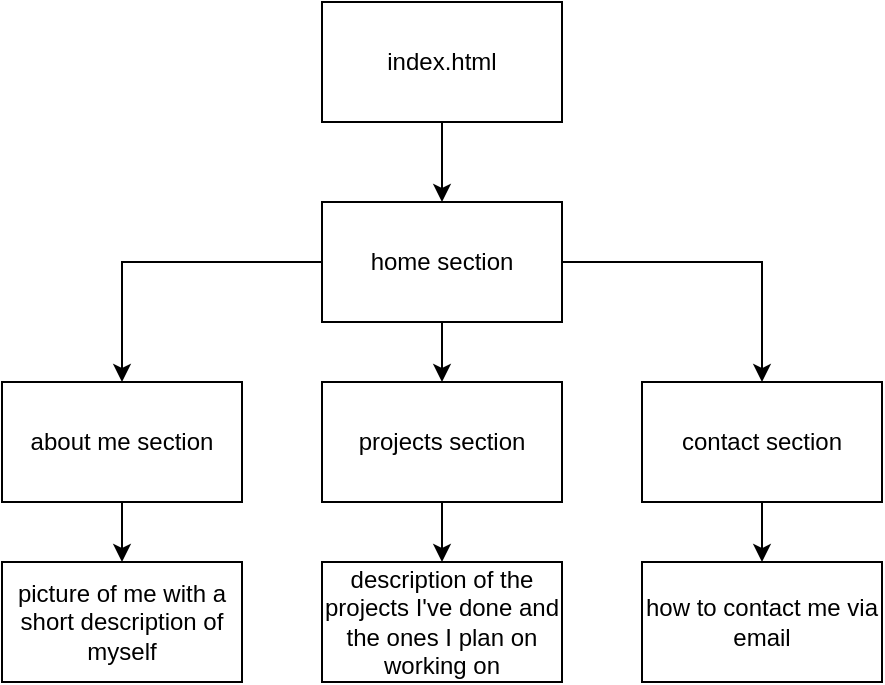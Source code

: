 <mxfile version="14.9.6" type="device"><diagram id="4-CA6sB5ZUhx1vyDoYJv" name="Page-1"><mxGraphModel dx="1086" dy="806" grid="1" gridSize="10" guides="1" tooltips="1" connect="1" arrows="1" fold="1" page="1" pageScale="1" pageWidth="850" pageHeight="1100" math="0" shadow="0"><root><mxCell id="0"/><mxCell id="1" parent="0"/><mxCell id="opydtL6vUuZU9N5w5iak-9" value="" style="edgeStyle=orthogonalEdgeStyle;rounded=0;orthogonalLoop=1;jettySize=auto;html=1;" edge="1" parent="1" source="opydtL6vUuZU9N5w5iak-1" target="opydtL6vUuZU9N5w5iak-2"><mxGeometry relative="1" as="geometry"/></mxCell><mxCell id="opydtL6vUuZU9N5w5iak-1" value="index.html" style="rounded=0;whiteSpace=wrap;html=1;" vertex="1" parent="1"><mxGeometry x="360" y="70" width="120" height="60" as="geometry"/></mxCell><mxCell id="opydtL6vUuZU9N5w5iak-6" value="" style="edgeStyle=orthogonalEdgeStyle;rounded=0;orthogonalLoop=1;jettySize=auto;html=1;" edge="1" parent="1" source="opydtL6vUuZU9N5w5iak-2" target="opydtL6vUuZU9N5w5iak-4"><mxGeometry relative="1" as="geometry"/></mxCell><mxCell id="opydtL6vUuZU9N5w5iak-7" style="edgeStyle=orthogonalEdgeStyle;rounded=0;orthogonalLoop=1;jettySize=auto;html=1;entryX=0.5;entryY=0;entryDx=0;entryDy=0;" edge="1" parent="1" source="opydtL6vUuZU9N5w5iak-2" target="opydtL6vUuZU9N5w5iak-3"><mxGeometry relative="1" as="geometry"/></mxCell><mxCell id="opydtL6vUuZU9N5w5iak-8" style="edgeStyle=orthogonalEdgeStyle;rounded=0;orthogonalLoop=1;jettySize=auto;html=1;entryX=0.5;entryY=0;entryDx=0;entryDy=0;" edge="1" parent="1" source="opydtL6vUuZU9N5w5iak-2" target="opydtL6vUuZU9N5w5iak-5"><mxGeometry relative="1" as="geometry"/></mxCell><mxCell id="opydtL6vUuZU9N5w5iak-2" value="home section" style="rounded=0;whiteSpace=wrap;html=1;" vertex="1" parent="1"><mxGeometry x="360" y="170" width="120" height="60" as="geometry"/></mxCell><mxCell id="opydtL6vUuZU9N5w5iak-12" value="" style="edgeStyle=orthogonalEdgeStyle;rounded=0;orthogonalLoop=1;jettySize=auto;html=1;" edge="1" parent="1" source="opydtL6vUuZU9N5w5iak-3" target="opydtL6vUuZU9N5w5iak-10"><mxGeometry relative="1" as="geometry"/></mxCell><mxCell id="opydtL6vUuZU9N5w5iak-3" value="about me section" style="rounded=0;whiteSpace=wrap;html=1;" vertex="1" parent="1"><mxGeometry x="200" y="260" width="120" height="60" as="geometry"/></mxCell><mxCell id="opydtL6vUuZU9N5w5iak-14" value="" style="edgeStyle=orthogonalEdgeStyle;rounded=0;orthogonalLoop=1;jettySize=auto;html=1;" edge="1" parent="1" source="opydtL6vUuZU9N5w5iak-4" target="opydtL6vUuZU9N5w5iak-11"><mxGeometry relative="1" as="geometry"/></mxCell><mxCell id="opydtL6vUuZU9N5w5iak-4" value="projects section" style="rounded=0;whiteSpace=wrap;html=1;" vertex="1" parent="1"><mxGeometry x="360" y="260" width="120" height="60" as="geometry"/></mxCell><mxCell id="opydtL6vUuZU9N5w5iak-15" value="" style="edgeStyle=orthogonalEdgeStyle;rounded=0;orthogonalLoop=1;jettySize=auto;html=1;" edge="1" parent="1" source="opydtL6vUuZU9N5w5iak-5" target="opydtL6vUuZU9N5w5iak-13"><mxGeometry relative="1" as="geometry"/></mxCell><mxCell id="opydtL6vUuZU9N5w5iak-5" value="contact section" style="rounded=0;whiteSpace=wrap;html=1;" vertex="1" parent="1"><mxGeometry x="520" y="260" width="120" height="60" as="geometry"/></mxCell><mxCell id="opydtL6vUuZU9N5w5iak-10" value="picture of me with a short description of myself" style="rounded=0;whiteSpace=wrap;html=1;" vertex="1" parent="1"><mxGeometry x="200" y="350" width="120" height="60" as="geometry"/></mxCell><mxCell id="opydtL6vUuZU9N5w5iak-11" value="description of the projects I've done and the ones I plan on working on" style="rounded=0;whiteSpace=wrap;html=1;" vertex="1" parent="1"><mxGeometry x="360" y="350" width="120" height="60" as="geometry"/></mxCell><mxCell id="opydtL6vUuZU9N5w5iak-13" value="how to contact me via email" style="rounded=0;whiteSpace=wrap;html=1;" vertex="1" parent="1"><mxGeometry x="520" y="350" width="120" height="60" as="geometry"/></mxCell></root></mxGraphModel></diagram></mxfile>